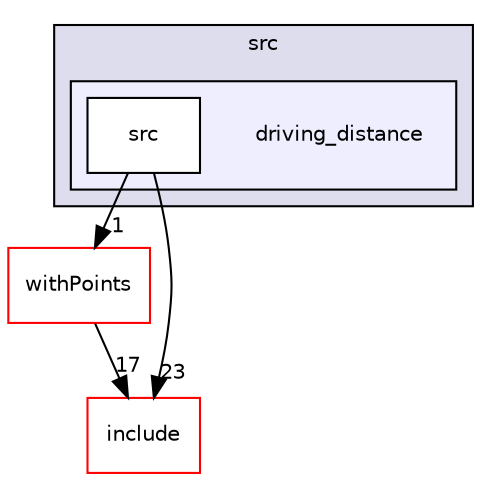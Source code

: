 digraph "/home/vicky/pgrouting/pgrouting/pgrouting/src/driving_distance" {
  compound=true
  node [ fontsize="10", fontname="Helvetica"];
  edge [ labelfontsize="10", labelfontname="Helvetica"];
  subgraph clusterdir_68267d1309a1af8e8297ef4c3efbcdba {
    graph [ bgcolor="#ddddee", pencolor="black", label="src" fontname="Helvetica", fontsize="10", URL="dir_68267d1309a1af8e8297ef4c3efbcdba.html"]
  subgraph clusterdir_9b3fa77b78162e3e9798b6b980f3e1a9 {
    graph [ bgcolor="#eeeeff", pencolor="black", label="" URL="dir_9b3fa77b78162e3e9798b6b980f3e1a9.html"];
    dir_9b3fa77b78162e3e9798b6b980f3e1a9 [shape=plaintext label="driving_distance"];
    dir_330b2fb77ec4b18692766894438b09ce [shape=box label="src" color="black" fillcolor="white" style="filled" URL="dir_330b2fb77ec4b18692766894438b09ce.html"];
  }
  }
  dir_db4188eb592e899b4ab759c326d3f65f [shape=box label="withPoints" fillcolor="white" style="filled" color="red" URL="dir_db4188eb592e899b4ab759c326d3f65f.html"];
  dir_d44c64559bbebec7f509842c48db8b23 [shape=box label="include" fillcolor="white" style="filled" color="red" URL="dir_d44c64559bbebec7f509842c48db8b23.html"];
  dir_db4188eb592e899b4ab759c326d3f65f->dir_d44c64559bbebec7f509842c48db8b23 [headlabel="17", labeldistance=1.5 headhref="dir_000075_000000.html"];
  dir_330b2fb77ec4b18692766894438b09ce->dir_db4188eb592e899b4ab759c326d3f65f [headlabel="1", labeldistance=1.5 headhref="dir_000055_000075.html"];
  dir_330b2fb77ec4b18692766894438b09ce->dir_d44c64559bbebec7f509842c48db8b23 [headlabel="23", labeldistance=1.5 headhref="dir_000055_000000.html"];
}
